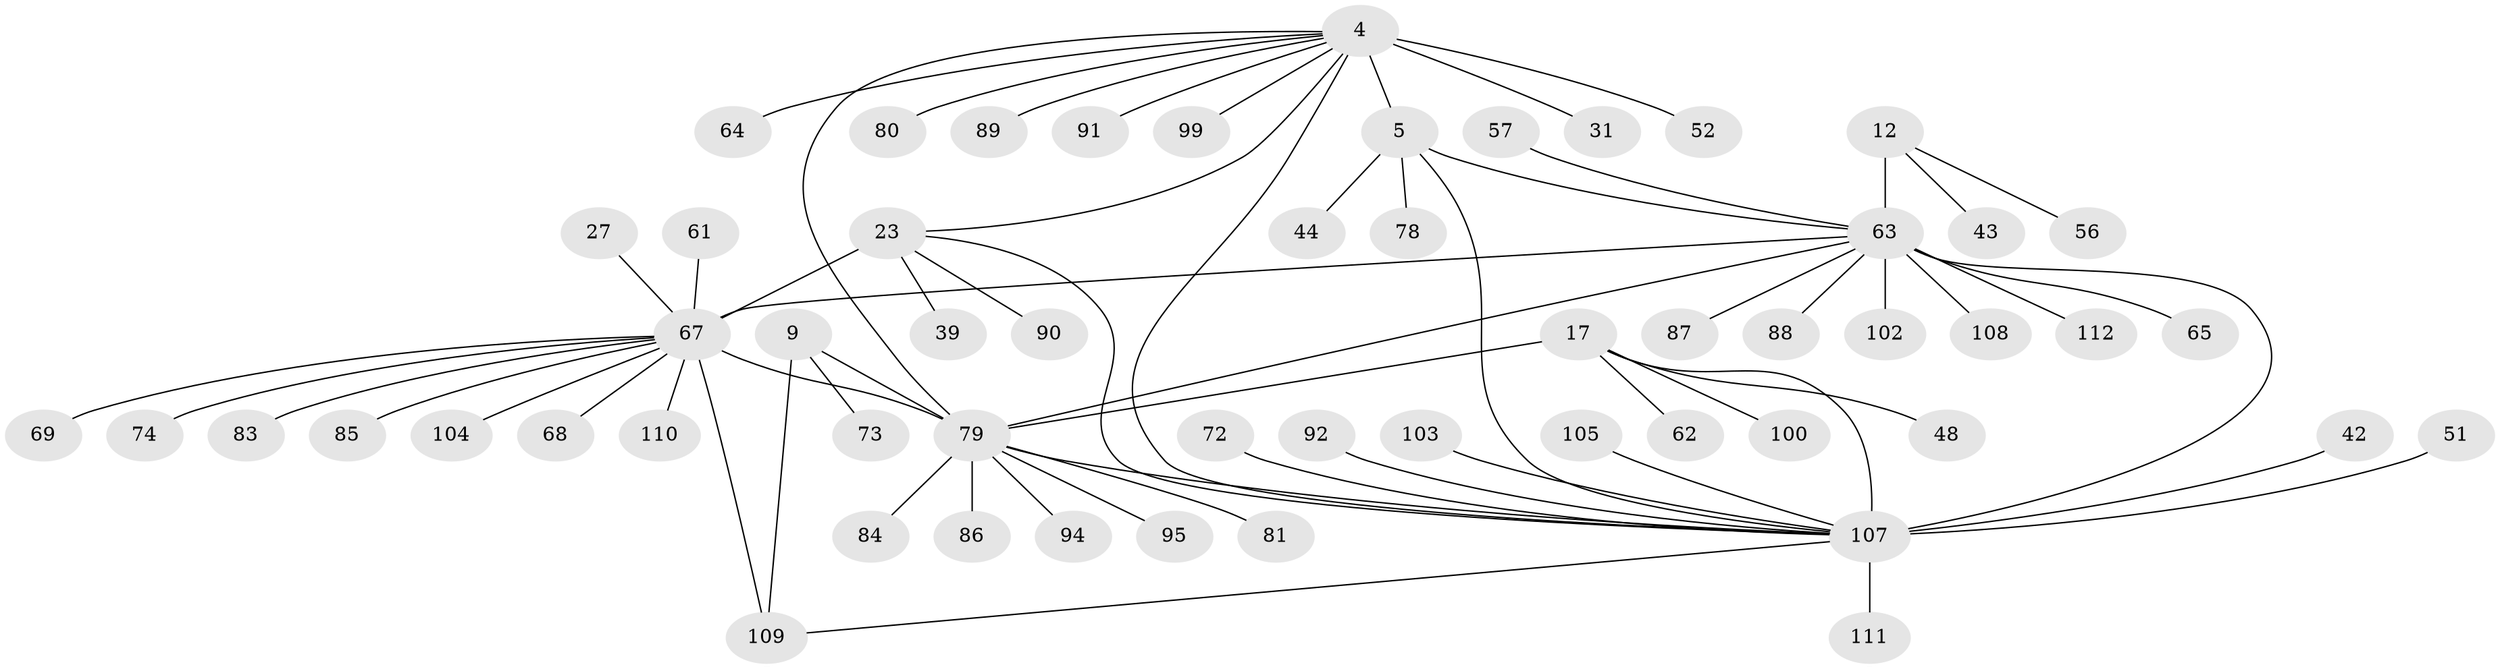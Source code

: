 // original degree distribution, {8: 0.026785714285714284, 7: 0.0625, 6: 0.03571428571428571, 9: 0.03571428571428571, 11: 0.008928571428571428, 4: 0.026785714285714284, 5: 0.03571428571428571, 13: 0.008928571428571428, 10: 0.008928571428571428, 1: 0.5803571428571429, 2: 0.11607142857142858, 3: 0.05357142857142857}
// Generated by graph-tools (version 1.1) at 2025/54/03/09/25 04:54:27]
// undirected, 56 vertices, 65 edges
graph export_dot {
graph [start="1"]
  node [color=gray90,style=filled];
  4 [super="+2+1"];
  5 [super="+3"];
  9 [super="+7"];
  12 [super="+11"];
  17 [super="+16"];
  23 [super="+21"];
  27;
  31;
  39;
  42;
  43;
  44;
  48;
  51;
  52;
  56;
  57;
  61;
  62;
  63 [super="+37+15+46+53+54+59+60+14"];
  64;
  65 [super="+30"];
  67 [super="+29+25+26"];
  68 [super="+49"];
  69 [super="+28"];
  72;
  73;
  74 [super="+58"];
  78 [super="+45"];
  79 [super="+77"];
  80;
  81;
  83;
  84 [super="+35"];
  85;
  86 [super="+82"];
  87;
  88;
  89;
  90;
  91;
  92;
  94;
  95 [super="+47"];
  99;
  100 [super="+66"];
  102;
  103;
  104;
  105;
  107 [super="+101+36+20"];
  108;
  109 [super="+106"];
  110;
  111;
  112 [super="+98"];
  4 -- 5 [weight=6];
  4 -- 80;
  4 -- 89;
  4 -- 91;
  4 -- 64;
  4 -- 31;
  4 -- 107;
  4 -- 99;
  4 -- 52;
  4 -- 23;
  4 -- 79;
  5 -- 44;
  5 -- 78;
  5 -- 63;
  5 -- 107;
  9 -- 73;
  9 -- 109;
  9 -- 79 [weight=6];
  12 -- 56;
  12 -- 43;
  12 -- 63 [weight=6];
  17 -- 48;
  17 -- 62;
  17 -- 100;
  17 -- 107 [weight=6];
  17 -- 79;
  23 -- 39;
  23 -- 90;
  23 -- 107;
  23 -- 67 [weight=6];
  27 -- 67;
  42 -- 107;
  51 -- 107;
  57 -- 63;
  61 -- 67;
  63 -- 102;
  63 -- 108;
  63 -- 88;
  63 -- 112;
  63 -- 65;
  63 -- 107 [weight=3];
  63 -- 87;
  63 -- 67;
  63 -- 79;
  67 -- 68;
  67 -- 69;
  67 -- 104;
  67 -- 74;
  67 -- 109 [weight=2];
  67 -- 110;
  67 -- 83;
  67 -- 85;
  67 -- 79;
  72 -- 107;
  79 -- 107;
  79 -- 81;
  79 -- 84;
  79 -- 86;
  79 -- 95;
  79 -- 94;
  92 -- 107;
  103 -- 107;
  105 -- 107;
  107 -- 109;
  107 -- 111;
}

